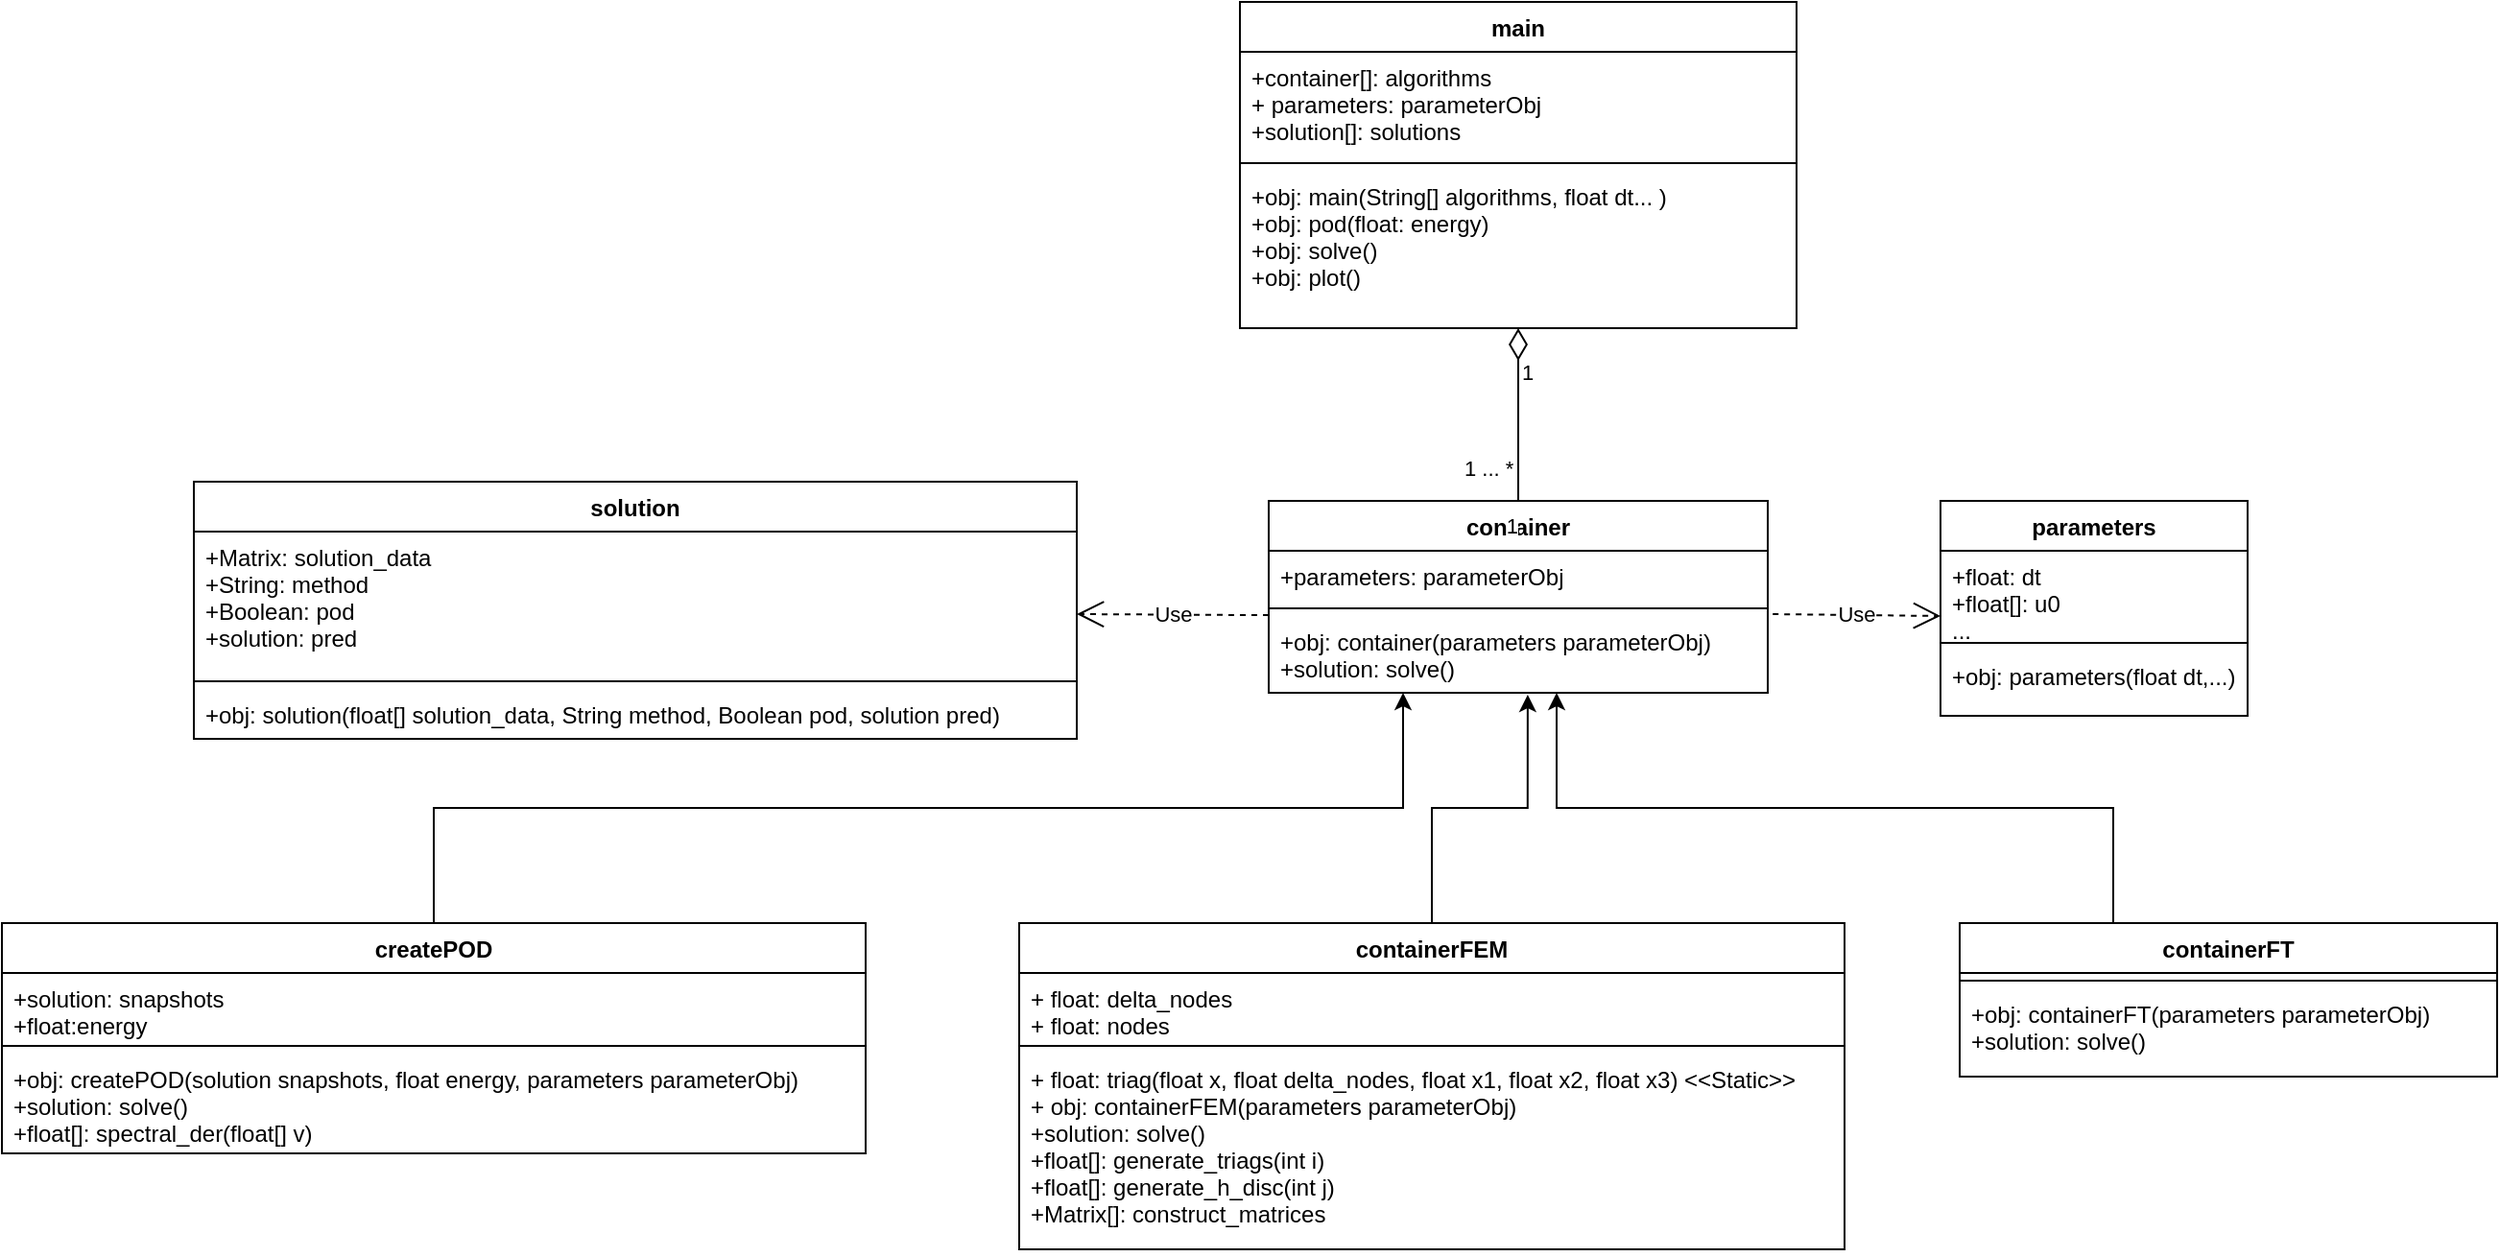 <mxfile version="20.8.23" type="device"><diagram id="C5RBs43oDa-KdzZeNtuy" name="Page-1"><mxGraphModel dx="1355" dy="805" grid="1" gridSize="10" guides="1" tooltips="1" connect="1" arrows="1" fold="1" page="1" pageScale="1" pageWidth="3300" pageHeight="4681" math="0" shadow="0"><root><mxCell id="WIyWlLk6GJQsqaUBKTNV-0"/><mxCell id="WIyWlLk6GJQsqaUBKTNV-1" parent="WIyWlLk6GJQsqaUBKTNV-0"/><mxCell id="zZafRVPECkY1aL9NoOW7-5" value="parameters" style="swimlane;fontStyle=1;align=center;verticalAlign=top;childLayout=stackLayout;horizontal=1;startSize=26;horizontalStack=0;resizeParent=1;resizeParentMax=0;resizeLast=0;collapsible=1;marginBottom=0;" parent="WIyWlLk6GJQsqaUBKTNV-1" vertex="1"><mxGeometry x="1530" y="270" width="160" height="112" as="geometry"/></mxCell><mxCell id="zZafRVPECkY1aL9NoOW7-6" value="+float: dt&#xA;+float[]: u0&#xA;...&#xA;" style="text;strokeColor=none;fillColor=none;align=left;verticalAlign=top;spacingLeft=4;spacingRight=4;overflow=hidden;rotatable=0;points=[[0,0.5],[1,0.5]];portConstraint=eastwest;" parent="zZafRVPECkY1aL9NoOW7-5" vertex="1"><mxGeometry y="26" width="160" height="44" as="geometry"/></mxCell><mxCell id="zZafRVPECkY1aL9NoOW7-7" value="" style="line;strokeWidth=1;fillColor=none;align=left;verticalAlign=middle;spacingTop=-1;spacingLeft=3;spacingRight=3;rotatable=0;labelPosition=right;points=[];portConstraint=eastwest;" parent="zZafRVPECkY1aL9NoOW7-5" vertex="1"><mxGeometry y="70" width="160" height="8" as="geometry"/></mxCell><mxCell id="zZafRVPECkY1aL9NoOW7-8" value="+obj: parameters(float dt,...)" style="text;strokeColor=none;fillColor=none;align=left;verticalAlign=top;spacingLeft=4;spacingRight=4;overflow=hidden;rotatable=0;points=[[0,0.5],[1,0.5]];portConstraint=eastwest;" parent="zZafRVPECkY1aL9NoOW7-5" vertex="1"><mxGeometry y="78" width="160" height="34" as="geometry"/></mxCell><mxCell id="zZafRVPECkY1aL9NoOW7-15" value="container" style="swimlane;fontStyle=1;align=center;verticalAlign=top;childLayout=stackLayout;horizontal=1;startSize=26;horizontalStack=0;resizeParent=1;resizeParentMax=0;resizeLast=0;collapsible=1;marginBottom=0;" parent="WIyWlLk6GJQsqaUBKTNV-1" vertex="1"><mxGeometry x="1180" y="270" width="260" height="100" as="geometry"/></mxCell><mxCell id="zZafRVPECkY1aL9NoOW7-16" value="+parameters: parameterObj" style="text;strokeColor=none;fillColor=none;align=left;verticalAlign=top;spacingLeft=4;spacingRight=4;overflow=hidden;rotatable=0;points=[[0,0.5],[1,0.5]];portConstraint=eastwest;" parent="zZafRVPECkY1aL9NoOW7-15" vertex="1"><mxGeometry y="26" width="260" height="26" as="geometry"/></mxCell><mxCell id="zZafRVPECkY1aL9NoOW7-17" value="" style="line;strokeWidth=1;fillColor=none;align=left;verticalAlign=middle;spacingTop=-1;spacingLeft=3;spacingRight=3;rotatable=0;labelPosition=right;points=[];portConstraint=eastwest;" parent="zZafRVPECkY1aL9NoOW7-15" vertex="1"><mxGeometry y="52" width="260" height="8" as="geometry"/></mxCell><mxCell id="zZafRVPECkY1aL9NoOW7-18" value="+obj: container(parameters parameterObj)&#xA;+solution: solve()" style="text;strokeColor=none;fillColor=none;align=left;verticalAlign=top;spacingLeft=4;spacingRight=4;overflow=hidden;rotatable=0;points=[[0,0.5],[1,0.5]];portConstraint=eastwest;" parent="zZafRVPECkY1aL9NoOW7-15" vertex="1"><mxGeometry y="60" width="260" height="40" as="geometry"/></mxCell><mxCell id="zZafRVPECkY1aL9NoOW7-23" style="edgeStyle=orthogonalEdgeStyle;rounded=0;orthogonalLoop=1;jettySize=auto;html=1;exitX=0.5;exitY=0;exitDx=0;exitDy=0;entryX=0.519;entryY=1.025;entryDx=0;entryDy=0;entryPerimeter=0;" parent="WIyWlLk6GJQsqaUBKTNV-1" source="zZafRVPECkY1aL9NoOW7-19" target="zZafRVPECkY1aL9NoOW7-18" edge="1"><mxGeometry relative="1" as="geometry"/></mxCell><mxCell id="zZafRVPECkY1aL9NoOW7-19" value="containerFEM" style="swimlane;fontStyle=1;align=center;verticalAlign=top;childLayout=stackLayout;horizontal=1;startSize=26;horizontalStack=0;resizeParent=1;resizeParentMax=0;resizeLast=0;collapsible=1;marginBottom=0;" parent="WIyWlLk6GJQsqaUBKTNV-1" vertex="1"><mxGeometry x="1050" y="490" width="430" height="170" as="geometry"/></mxCell><mxCell id="zZafRVPECkY1aL9NoOW7-20" value="+ float: delta_nodes&#xA;+ float: nodes&#xA;" style="text;strokeColor=none;fillColor=none;align=left;verticalAlign=top;spacingLeft=4;spacingRight=4;overflow=hidden;rotatable=0;points=[[0,0.5],[1,0.5]];portConstraint=eastwest;" parent="zZafRVPECkY1aL9NoOW7-19" vertex="1"><mxGeometry y="26" width="430" height="34" as="geometry"/></mxCell><mxCell id="zZafRVPECkY1aL9NoOW7-21" value="" style="line;strokeWidth=1;fillColor=none;align=left;verticalAlign=middle;spacingTop=-1;spacingLeft=3;spacingRight=3;rotatable=0;labelPosition=right;points=[];portConstraint=eastwest;" parent="zZafRVPECkY1aL9NoOW7-19" vertex="1"><mxGeometry y="60" width="430" height="8" as="geometry"/></mxCell><mxCell id="zZafRVPECkY1aL9NoOW7-22" value="+ float: triag(float x, float delta_nodes, float x1, float x2, float x3) &lt;&lt;Static&gt;&gt;&#xA;+ obj: containerFEM(parameters parameterObj)&#xA;+solution: solve()&#xA;+float[]: generate_triags(int i)&#xA;+float[]: generate_h_disc(int j)&#xA;+Matrix[]: construct_matrices&#xA;" style="text;strokeColor=none;fillColor=none;align=left;verticalAlign=top;spacingLeft=4;spacingRight=4;overflow=hidden;rotatable=0;points=[[0,0.5],[1,0.5]];portConstraint=eastwest;" parent="zZafRVPECkY1aL9NoOW7-19" vertex="1"><mxGeometry y="68" width="430" height="102" as="geometry"/></mxCell><mxCell id="zZafRVPECkY1aL9NoOW7-29" style="edgeStyle=orthogonalEdgeStyle;rounded=0;orthogonalLoop=1;jettySize=auto;html=1;exitX=0.5;exitY=0;exitDx=0;exitDy=0;" parent="WIyWlLk6GJQsqaUBKTNV-1" source="zZafRVPECkY1aL9NoOW7-25" edge="1"><mxGeometry relative="1" as="geometry"><mxPoint x="1330" y="370" as="targetPoint"/><Array as="points"><mxPoint x="1620" y="430"/><mxPoint x="1330" y="430"/></Array></mxGeometry></mxCell><mxCell id="zZafRVPECkY1aL9NoOW7-25" value="containerFT" style="swimlane;fontStyle=1;align=center;verticalAlign=top;childLayout=stackLayout;horizontal=1;startSize=26;horizontalStack=0;resizeParent=1;resizeParentMax=0;resizeLast=0;collapsible=1;marginBottom=0;" parent="WIyWlLk6GJQsqaUBKTNV-1" vertex="1"><mxGeometry x="1540" y="490" width="280" height="80" as="geometry"/></mxCell><mxCell id="zZafRVPECkY1aL9NoOW7-27" value="" style="line;strokeWidth=1;fillColor=none;align=left;verticalAlign=middle;spacingTop=-1;spacingLeft=3;spacingRight=3;rotatable=0;labelPosition=right;points=[];portConstraint=eastwest;" parent="zZafRVPECkY1aL9NoOW7-25" vertex="1"><mxGeometry y="26" width="280" height="8" as="geometry"/></mxCell><mxCell id="zZafRVPECkY1aL9NoOW7-28" value="+obj: containerFT(parameters parameterObj)&#xA;+solution: solve()&#xA;" style="text;strokeColor=none;fillColor=none;align=left;verticalAlign=top;spacingLeft=4;spacingRight=4;overflow=hidden;rotatable=0;points=[[0,0.5],[1,0.5]];portConstraint=eastwest;" parent="zZafRVPECkY1aL9NoOW7-25" vertex="1"><mxGeometry y="34" width="280" height="46" as="geometry"/></mxCell><mxCell id="zZafRVPECkY1aL9NoOW7-31" value="Use" style="endArrow=open;endSize=12;dashed=1;html=1;rounded=0;exitX=1.01;exitY=-0.025;exitDx=0;exitDy=0;exitPerimeter=0;" parent="WIyWlLk6GJQsqaUBKTNV-1" source="zZafRVPECkY1aL9NoOW7-18" edge="1"><mxGeometry width="160" relative="1" as="geometry"><mxPoint x="1400" y="310" as="sourcePoint"/><mxPoint x="1530" y="330" as="targetPoint"/></mxGeometry></mxCell><mxCell id="zZafRVPECkY1aL9NoOW7-33" value="solution" style="swimlane;fontStyle=1;align=center;verticalAlign=top;childLayout=stackLayout;horizontal=1;startSize=26;horizontalStack=0;resizeParent=1;resizeParentMax=0;resizeLast=0;collapsible=1;marginBottom=0;" parent="WIyWlLk6GJQsqaUBKTNV-1" vertex="1"><mxGeometry x="620" y="260" width="460" height="134" as="geometry"/></mxCell><mxCell id="zZafRVPECkY1aL9NoOW7-34" value="+Matrix: solution_data&#xA;+String: method&#xA;+Boolean: pod&#xA;+solution: pred&#xA;&#xA;" style="text;strokeColor=none;fillColor=none;align=left;verticalAlign=top;spacingLeft=4;spacingRight=4;overflow=hidden;rotatable=0;points=[[0,0.5],[1,0.5]];portConstraint=eastwest;" parent="zZafRVPECkY1aL9NoOW7-33" vertex="1"><mxGeometry y="26" width="460" height="74" as="geometry"/></mxCell><mxCell id="zZafRVPECkY1aL9NoOW7-35" value="" style="line;strokeWidth=1;fillColor=none;align=left;verticalAlign=middle;spacingTop=-1;spacingLeft=3;spacingRight=3;rotatable=0;labelPosition=right;points=[];portConstraint=eastwest;" parent="zZafRVPECkY1aL9NoOW7-33" vertex="1"><mxGeometry y="100" width="460" height="8" as="geometry"/></mxCell><mxCell id="zZafRVPECkY1aL9NoOW7-36" value="+obj: solution(float[] solution_data, String method, Boolean pod, solution pred)" style="text;strokeColor=none;fillColor=none;align=left;verticalAlign=top;spacingLeft=4;spacingRight=4;overflow=hidden;rotatable=0;points=[[0,0.5],[1,0.5]];portConstraint=eastwest;" parent="zZafRVPECkY1aL9NoOW7-33" vertex="1"><mxGeometry y="108" width="460" height="26" as="geometry"/></mxCell><mxCell id="zZafRVPECkY1aL9NoOW7-37" value="Use" style="endArrow=open;endSize=12;dashed=1;html=1;rounded=0;exitX=0;exitY=-0.011;exitDx=0;exitDy=0;exitPerimeter=0;entryX=1;entryY=0.581;entryDx=0;entryDy=0;entryPerimeter=0;" parent="WIyWlLk6GJQsqaUBKTNV-1" source="zZafRVPECkY1aL9NoOW7-18" target="zZafRVPECkY1aL9NoOW7-34" edge="1"><mxGeometry width="160" relative="1" as="geometry"><mxPoint x="1452.6" y="339" as="sourcePoint"/><mxPoint x="1540" y="340" as="targetPoint"/></mxGeometry></mxCell><mxCell id="zZafRVPECkY1aL9NoOW7-42" style="edgeStyle=orthogonalEdgeStyle;rounded=0;orthogonalLoop=1;jettySize=auto;html=1;exitX=0.5;exitY=0;exitDx=0;exitDy=0;" parent="WIyWlLk6GJQsqaUBKTNV-1" source="zZafRVPECkY1aL9NoOW7-38" edge="1"><mxGeometry relative="1" as="geometry"><mxPoint x="1250" y="370" as="targetPoint"/><Array as="points"><mxPoint x="745" y="430"/><mxPoint x="1250" y="430"/><mxPoint x="1250" y="375"/></Array></mxGeometry></mxCell><mxCell id="zZafRVPECkY1aL9NoOW7-38" value="createPOD" style="swimlane;fontStyle=1;align=center;verticalAlign=top;childLayout=stackLayout;horizontal=1;startSize=26;horizontalStack=0;resizeParent=1;resizeParentMax=0;resizeLast=0;collapsible=1;marginBottom=0;" parent="WIyWlLk6GJQsqaUBKTNV-1" vertex="1"><mxGeometry x="520" y="490" width="450" height="120" as="geometry"/></mxCell><mxCell id="zZafRVPECkY1aL9NoOW7-39" value="+solution: snapshots&#xA;+float:energy&#xA;" style="text;strokeColor=none;fillColor=none;align=left;verticalAlign=top;spacingLeft=4;spacingRight=4;overflow=hidden;rotatable=0;points=[[0,0.5],[1,0.5]];portConstraint=eastwest;" parent="zZafRVPECkY1aL9NoOW7-38" vertex="1"><mxGeometry y="26" width="450" height="34" as="geometry"/></mxCell><mxCell id="zZafRVPECkY1aL9NoOW7-40" value="" style="line;strokeWidth=1;fillColor=none;align=left;verticalAlign=middle;spacingTop=-1;spacingLeft=3;spacingRight=3;rotatable=0;labelPosition=right;points=[];portConstraint=eastwest;" parent="zZafRVPECkY1aL9NoOW7-38" vertex="1"><mxGeometry y="60" width="450" height="8" as="geometry"/></mxCell><mxCell id="zZafRVPECkY1aL9NoOW7-41" value="+obj: createPOD(solution snapshots, float energy, parameters parameterObj)&#xA;+solution: solve()&#xA;+float[]: spectral_der(float[] v)&#xA;&#xA;" style="text;strokeColor=none;fillColor=none;align=left;verticalAlign=top;spacingLeft=4;spacingRight=4;overflow=hidden;rotatable=0;points=[[0,0.5],[1,0.5]];portConstraint=eastwest;" parent="zZafRVPECkY1aL9NoOW7-38" vertex="1"><mxGeometry y="68" width="450" height="52" as="geometry"/></mxCell><mxCell id="ae7ZSMHpR2WOpoulO5Si-0" value="main" style="swimlane;fontStyle=1;align=center;verticalAlign=top;childLayout=stackLayout;horizontal=1;startSize=26;horizontalStack=0;resizeParent=1;resizeParentMax=0;resizeLast=0;collapsible=1;marginBottom=0;" vertex="1" parent="WIyWlLk6GJQsqaUBKTNV-1"><mxGeometry x="1165" y="10" width="290" height="170" as="geometry"/></mxCell><mxCell id="ae7ZSMHpR2WOpoulO5Si-1" value="+container[]: algorithms&#xA;+ parameters: parameterObj&#xA;+solution[]: solutions&#xA;" style="text;strokeColor=none;fillColor=none;align=left;verticalAlign=top;spacingLeft=4;spacingRight=4;overflow=hidden;rotatable=0;points=[[0,0.5],[1,0.5]];portConstraint=eastwest;" vertex="1" parent="ae7ZSMHpR2WOpoulO5Si-0"><mxGeometry y="26" width="290" height="54" as="geometry"/></mxCell><mxCell id="ae7ZSMHpR2WOpoulO5Si-2" value="" style="line;strokeWidth=1;fillColor=none;align=left;verticalAlign=middle;spacingTop=-1;spacingLeft=3;spacingRight=3;rotatable=0;labelPosition=right;points=[];portConstraint=eastwest;strokeColor=inherit;" vertex="1" parent="ae7ZSMHpR2WOpoulO5Si-0"><mxGeometry y="80" width="290" height="8" as="geometry"/></mxCell><mxCell id="ae7ZSMHpR2WOpoulO5Si-3" value="+obj: main(String[] algorithms, float dt... )&#xA;+obj: pod(float: energy)&#xA;+obj: solve()&#xA;+obj: plot()&#xA;&#xA;&#xA;" style="text;strokeColor=none;fillColor=none;align=left;verticalAlign=top;spacingLeft=4;spacingRight=4;overflow=hidden;rotatable=0;points=[[0,0.5],[1,0.5]];portConstraint=eastwest;" vertex="1" parent="ae7ZSMHpR2WOpoulO5Si-0"><mxGeometry y="88" width="290" height="82" as="geometry"/></mxCell><mxCell id="ae7ZSMHpR2WOpoulO5Si-4" value="" style="endArrow=none;html=1;endSize=12;startArrow=diamondThin;startSize=14;startFill=0;edgeStyle=orthogonalEdgeStyle;rounded=0;entryX=0.5;entryY=0;entryDx=0;entryDy=0;endFill=0;" edge="1" parent="WIyWlLk6GJQsqaUBKTNV-1" source="ae7ZSMHpR2WOpoulO5Si-3" target="zZafRVPECkY1aL9NoOW7-15"><mxGeometry relative="1" as="geometry"><mxPoint x="1350" y="230" as="sourcePoint"/><mxPoint x="1670" y="180" as="targetPoint"/><Array as="points"><mxPoint x="1310" y="220"/><mxPoint x="1310" y="220"/></Array></mxGeometry></mxCell><mxCell id="ae7ZSMHpR2WOpoulO5Si-5" value="1" style="edgeLabel;resizable=0;html=1;align=left;verticalAlign=top;" connectable="0" vertex="1" parent="ae7ZSMHpR2WOpoulO5Si-4"><mxGeometry x="-1" relative="1" as="geometry"><mxPoint y="10" as="offset"/></mxGeometry></mxCell><mxCell id="ae7ZSMHpR2WOpoulO5Si-6" value="1" style="edgeLabel;resizable=0;html=1;align=right;verticalAlign=top;" connectable="0" vertex="1" parent="ae7ZSMHpR2WOpoulO5Si-4"><mxGeometry x="1" relative="1" as="geometry"/></mxCell><mxCell id="ae7ZSMHpR2WOpoulO5Si-7" value="1 ... *" style="edgeLabel;resizable=0;html=1;align=left;verticalAlign=top;" connectable="0" vertex="1" parent="WIyWlLk6GJQsqaUBKTNV-1"><mxGeometry x="1280" y="240" as="geometry"/></mxCell></root></mxGraphModel></diagram></mxfile>